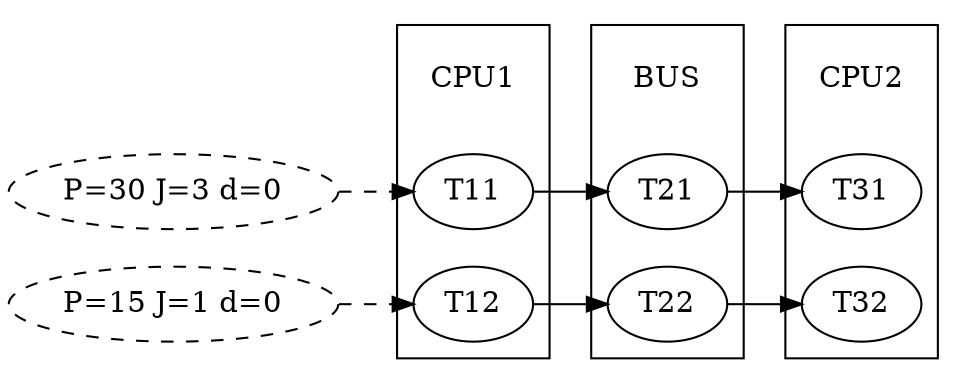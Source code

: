 strict digraph {
graph[directed="true",
compound="true",
rankdir="LR",
remincross="true",
ordering="out"];
subgraph "cluster_CPU2"{
  "CPU2"[color="#aaaacc",
shape="none"];

  "T32"[label="T32"];

  "T31"[label="T31"];

}
subgraph "cluster_BUS"{
  "BUS"[color="#aaaacc",
shape="none"];

  "T22"[label="T22"];

  "T21"[label="T21"];

}
subgraph "cluster_CPU1"{
  "CPU1"[color="#aaaacc",
shape="none"];

  "T11"[label="T11"];

  "T12"[label="T12"];

}
"T22" -> "T32"[len="10",
constraint="True"];
"T21" -> "T31"[len="10",
constraint="True"];
"T11" -> "T21"[len="10",
constraint="True"];
"P=30 J=3 d=0"[len="100",
style="dashed"];
"P=30 J=3 d=0" -> "T11"[constraint="True",
style="dashed"];
"T12" -> "T22"[len="10",
constraint="True"];
"P=15 J=1 d=0"[len="100",
style="dashed"];
"P=15 J=1 d=0" -> "T12"[constraint="True",
style="dashed"];
}
